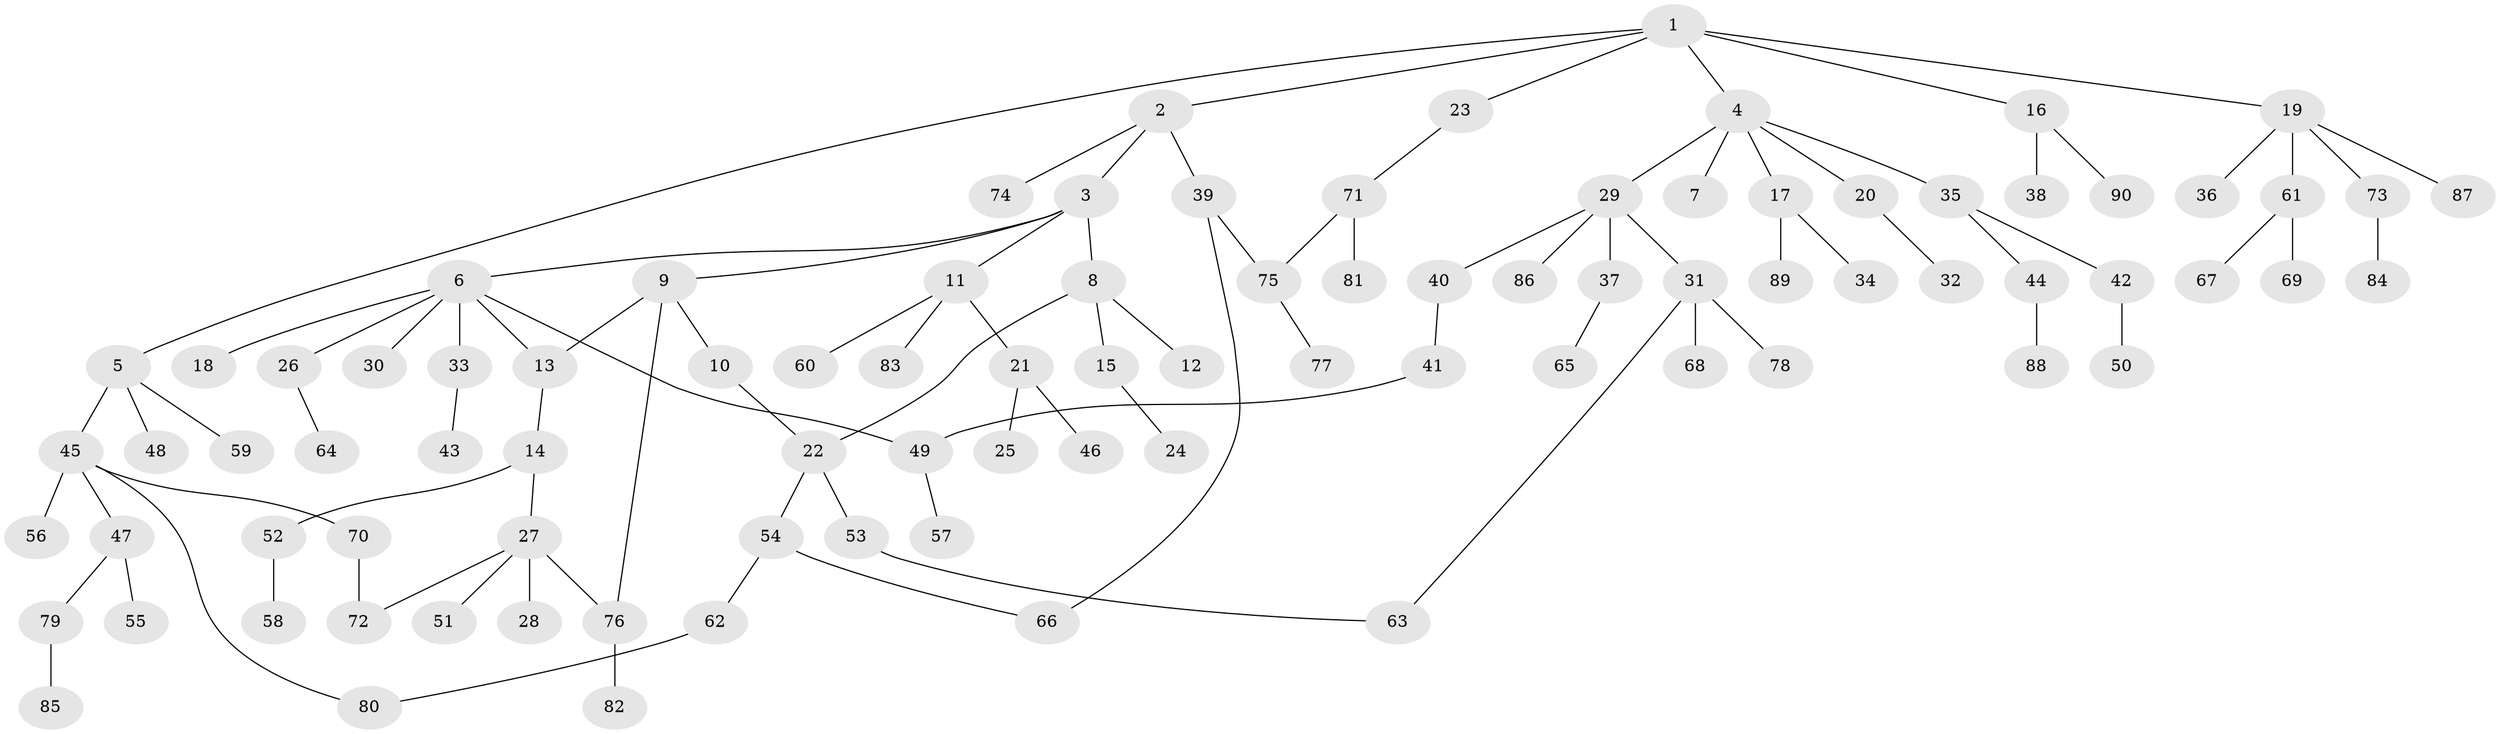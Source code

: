 // Generated by graph-tools (version 1.1) at 2025/01/03/09/25 03:01:12]
// undirected, 90 vertices, 98 edges
graph export_dot {
graph [start="1"]
  node [color=gray90,style=filled];
  1;
  2;
  3;
  4;
  5;
  6;
  7;
  8;
  9;
  10;
  11;
  12;
  13;
  14;
  15;
  16;
  17;
  18;
  19;
  20;
  21;
  22;
  23;
  24;
  25;
  26;
  27;
  28;
  29;
  30;
  31;
  32;
  33;
  34;
  35;
  36;
  37;
  38;
  39;
  40;
  41;
  42;
  43;
  44;
  45;
  46;
  47;
  48;
  49;
  50;
  51;
  52;
  53;
  54;
  55;
  56;
  57;
  58;
  59;
  60;
  61;
  62;
  63;
  64;
  65;
  66;
  67;
  68;
  69;
  70;
  71;
  72;
  73;
  74;
  75;
  76;
  77;
  78;
  79;
  80;
  81;
  82;
  83;
  84;
  85;
  86;
  87;
  88;
  89;
  90;
  1 -- 2;
  1 -- 4;
  1 -- 5;
  1 -- 16;
  1 -- 19;
  1 -- 23;
  2 -- 3;
  2 -- 39;
  2 -- 74;
  3 -- 6;
  3 -- 8;
  3 -- 9;
  3 -- 11;
  4 -- 7;
  4 -- 17;
  4 -- 20;
  4 -- 29;
  4 -- 35;
  5 -- 45;
  5 -- 48;
  5 -- 59;
  6 -- 18;
  6 -- 26;
  6 -- 30;
  6 -- 33;
  6 -- 49;
  6 -- 13;
  8 -- 12;
  8 -- 15;
  8 -- 22;
  9 -- 10;
  9 -- 13;
  9 -- 76;
  10 -- 22;
  11 -- 21;
  11 -- 60;
  11 -- 83;
  13 -- 14;
  14 -- 27;
  14 -- 52;
  15 -- 24;
  16 -- 38;
  16 -- 90;
  17 -- 34;
  17 -- 89;
  19 -- 36;
  19 -- 61;
  19 -- 73;
  19 -- 87;
  20 -- 32;
  21 -- 25;
  21 -- 46;
  22 -- 53;
  22 -- 54;
  23 -- 71;
  26 -- 64;
  27 -- 28;
  27 -- 51;
  27 -- 72;
  27 -- 76;
  29 -- 31;
  29 -- 37;
  29 -- 40;
  29 -- 86;
  31 -- 63;
  31 -- 68;
  31 -- 78;
  33 -- 43;
  35 -- 42;
  35 -- 44;
  37 -- 65;
  39 -- 66;
  39 -- 75;
  40 -- 41;
  41 -- 49;
  42 -- 50;
  44 -- 88;
  45 -- 47;
  45 -- 56;
  45 -- 70;
  45 -- 80;
  47 -- 55;
  47 -- 79;
  49 -- 57;
  52 -- 58;
  53 -- 63;
  54 -- 62;
  54 -- 66;
  61 -- 67;
  61 -- 69;
  62 -- 80;
  70 -- 72;
  71 -- 75;
  71 -- 81;
  73 -- 84;
  75 -- 77;
  76 -- 82;
  79 -- 85;
}
